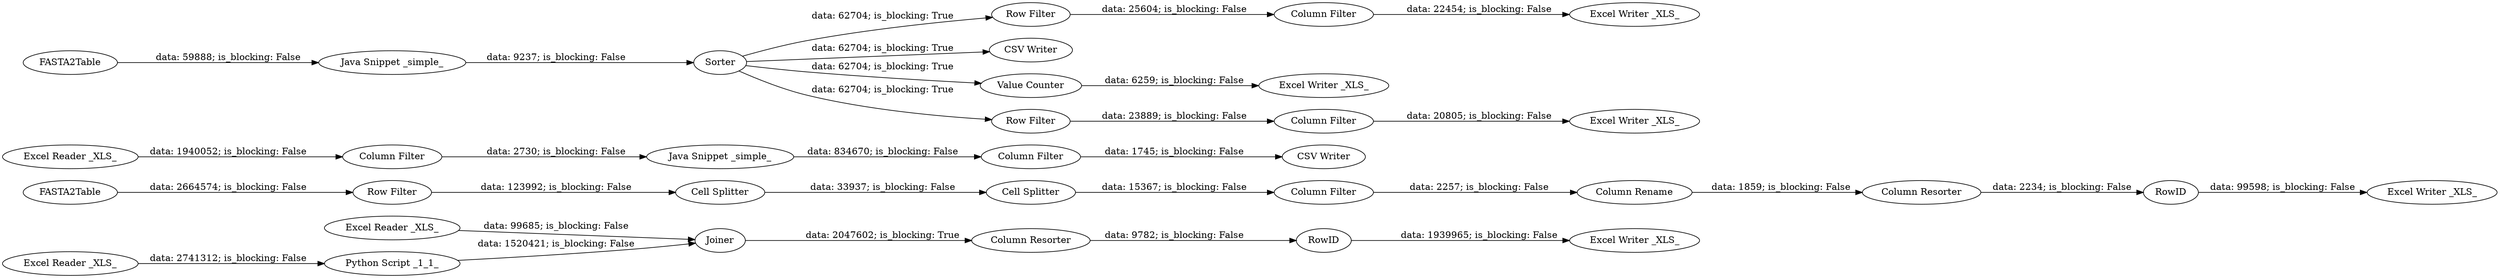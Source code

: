 digraph {
	"-7923953009448079030_280" [label="Column Resorter"]
	"-7923953009448079030_269" [label="Column Rename"]
	"-7923953009448079030_4" [label="Column Filter"]
	"-7923953009448079030_277" [label=Joiner]
	"-7923953009448079030_5" [label="CSV Writer"]
	"-7923953009448079030_7" [label="Java Snippet _simple_"]
	"-7923953009448079030_272" [label="Excel Reader _XLS_"]
	"-7923953009448079030_1" [label="Excel Reader _XLS_"]
	"-7923953009448079030_12" [label="Row Filter"]
	"-7923953009448079030_206" [label=FASTA2Table]
	"-7923953009448079030_271" [label="Excel Reader _XLS_"]
	"-7923953009448079030_8" [label=Sorter]
	"-7923953009448079030_267" [label="Cell Splitter"]
	"-7923953009448079030_249" [label=RowID]
	"-7923953009448079030_15" [label="Excel Writer _XLS_"]
	"-7923953009448079030_16" [label="Excel Writer _XLS_"]
	"-7923953009448079030_14" [label="Column Filter"]
	"-7923953009448079030_13" [label="Column Filter"]
	"-7923953009448079030_6" [label=FASTA2Table]
	"-7923953009448079030_279" [label="Cell Splitter"]
	"-7923953009448079030_265" [label="Excel Writer _XLS_"]
	"-7923953009448079030_10" [label="CSV Writer"]
	"-7923953009448079030_9" [label="Value Counter"]
	"-7923953009448079030_276" [label="Python Script _1_1_"]
	"-7923953009448079030_282" [label=RowID]
	"-7923953009448079030_11" [label="Row Filter"]
	"-7923953009448079030_17" [label="Excel Writer _XLS_"]
	"-7923953009448079030_2" [label="Column Filter"]
	"-7923953009448079030_281" [label="Excel Writer _XLS_"]
	"-7923953009448079030_270" [label="Column Resorter"]
	"-7923953009448079030_3" [label="Java Snippet _simple_"]
	"-7923953009448079030_268" [label="Column Filter"]
	"-7923953009448079030_18" [label="Row Filter"]
	"-7923953009448079030_267" -> "-7923953009448079030_279" [label="data: 33937; is_blocking: False"]
	"-7923953009448079030_11" -> "-7923953009448079030_13" [label="data: 23889; is_blocking: False"]
	"-7923953009448079030_8" -> "-7923953009448079030_10" [label="data: 62704; is_blocking: True"]
	"-7923953009448079030_1" -> "-7923953009448079030_2" [label="data: 1940052; is_blocking: False"]
	"-7923953009448079030_9" -> "-7923953009448079030_17" [label="data: 6259; is_blocking: False"]
	"-7923953009448079030_272" -> "-7923953009448079030_277" [label="data: 99685; is_blocking: False"]
	"-7923953009448079030_8" -> "-7923953009448079030_9" [label="data: 62704; is_blocking: True"]
	"-7923953009448079030_280" -> "-7923953009448079030_282" [label="data: 9782; is_blocking: False"]
	"-7923953009448079030_276" -> "-7923953009448079030_277" [label="data: 1520421; is_blocking: False"]
	"-7923953009448079030_270" -> "-7923953009448079030_249" [label="data: 2234; is_blocking: False"]
	"-7923953009448079030_271" -> "-7923953009448079030_276" [label="data: 2741312; is_blocking: False"]
	"-7923953009448079030_277" -> "-7923953009448079030_280" [label="data: 2047602; is_blocking: True"]
	"-7923953009448079030_3" -> "-7923953009448079030_4" [label="data: 834670; is_blocking: False"]
	"-7923953009448079030_249" -> "-7923953009448079030_265" [label="data: 99598; is_blocking: False"]
	"-7923953009448079030_282" -> "-7923953009448079030_281" [label="data: 1939965; is_blocking: False"]
	"-7923953009448079030_269" -> "-7923953009448079030_270" [label="data: 1859; is_blocking: False"]
	"-7923953009448079030_8" -> "-7923953009448079030_11" [label="data: 62704; is_blocking: True"]
	"-7923953009448079030_7" -> "-7923953009448079030_8" [label="data: 9237; is_blocking: False"]
	"-7923953009448079030_2" -> "-7923953009448079030_3" [label="data: 2730; is_blocking: False"]
	"-7923953009448079030_18" -> "-7923953009448079030_267" [label="data: 123992; is_blocking: False"]
	"-7923953009448079030_12" -> "-7923953009448079030_14" [label="data: 25604; is_blocking: False"]
	"-7923953009448079030_279" -> "-7923953009448079030_268" [label="data: 15367; is_blocking: False"]
	"-7923953009448079030_268" -> "-7923953009448079030_269" [label="data: 2257; is_blocking: False"]
	"-7923953009448079030_6" -> "-7923953009448079030_7" [label="data: 59888; is_blocking: False"]
	"-7923953009448079030_14" -> "-7923953009448079030_16" [label="data: 22454; is_blocking: False"]
	"-7923953009448079030_8" -> "-7923953009448079030_12" [label="data: 62704; is_blocking: True"]
	"-7923953009448079030_13" -> "-7923953009448079030_15" [label="data: 20805; is_blocking: False"]
	"-7923953009448079030_206" -> "-7923953009448079030_18" [label="data: 2664574; is_blocking: False"]
	"-7923953009448079030_4" -> "-7923953009448079030_5" [label="data: 1745; is_blocking: False"]
	rankdir=LR
}
